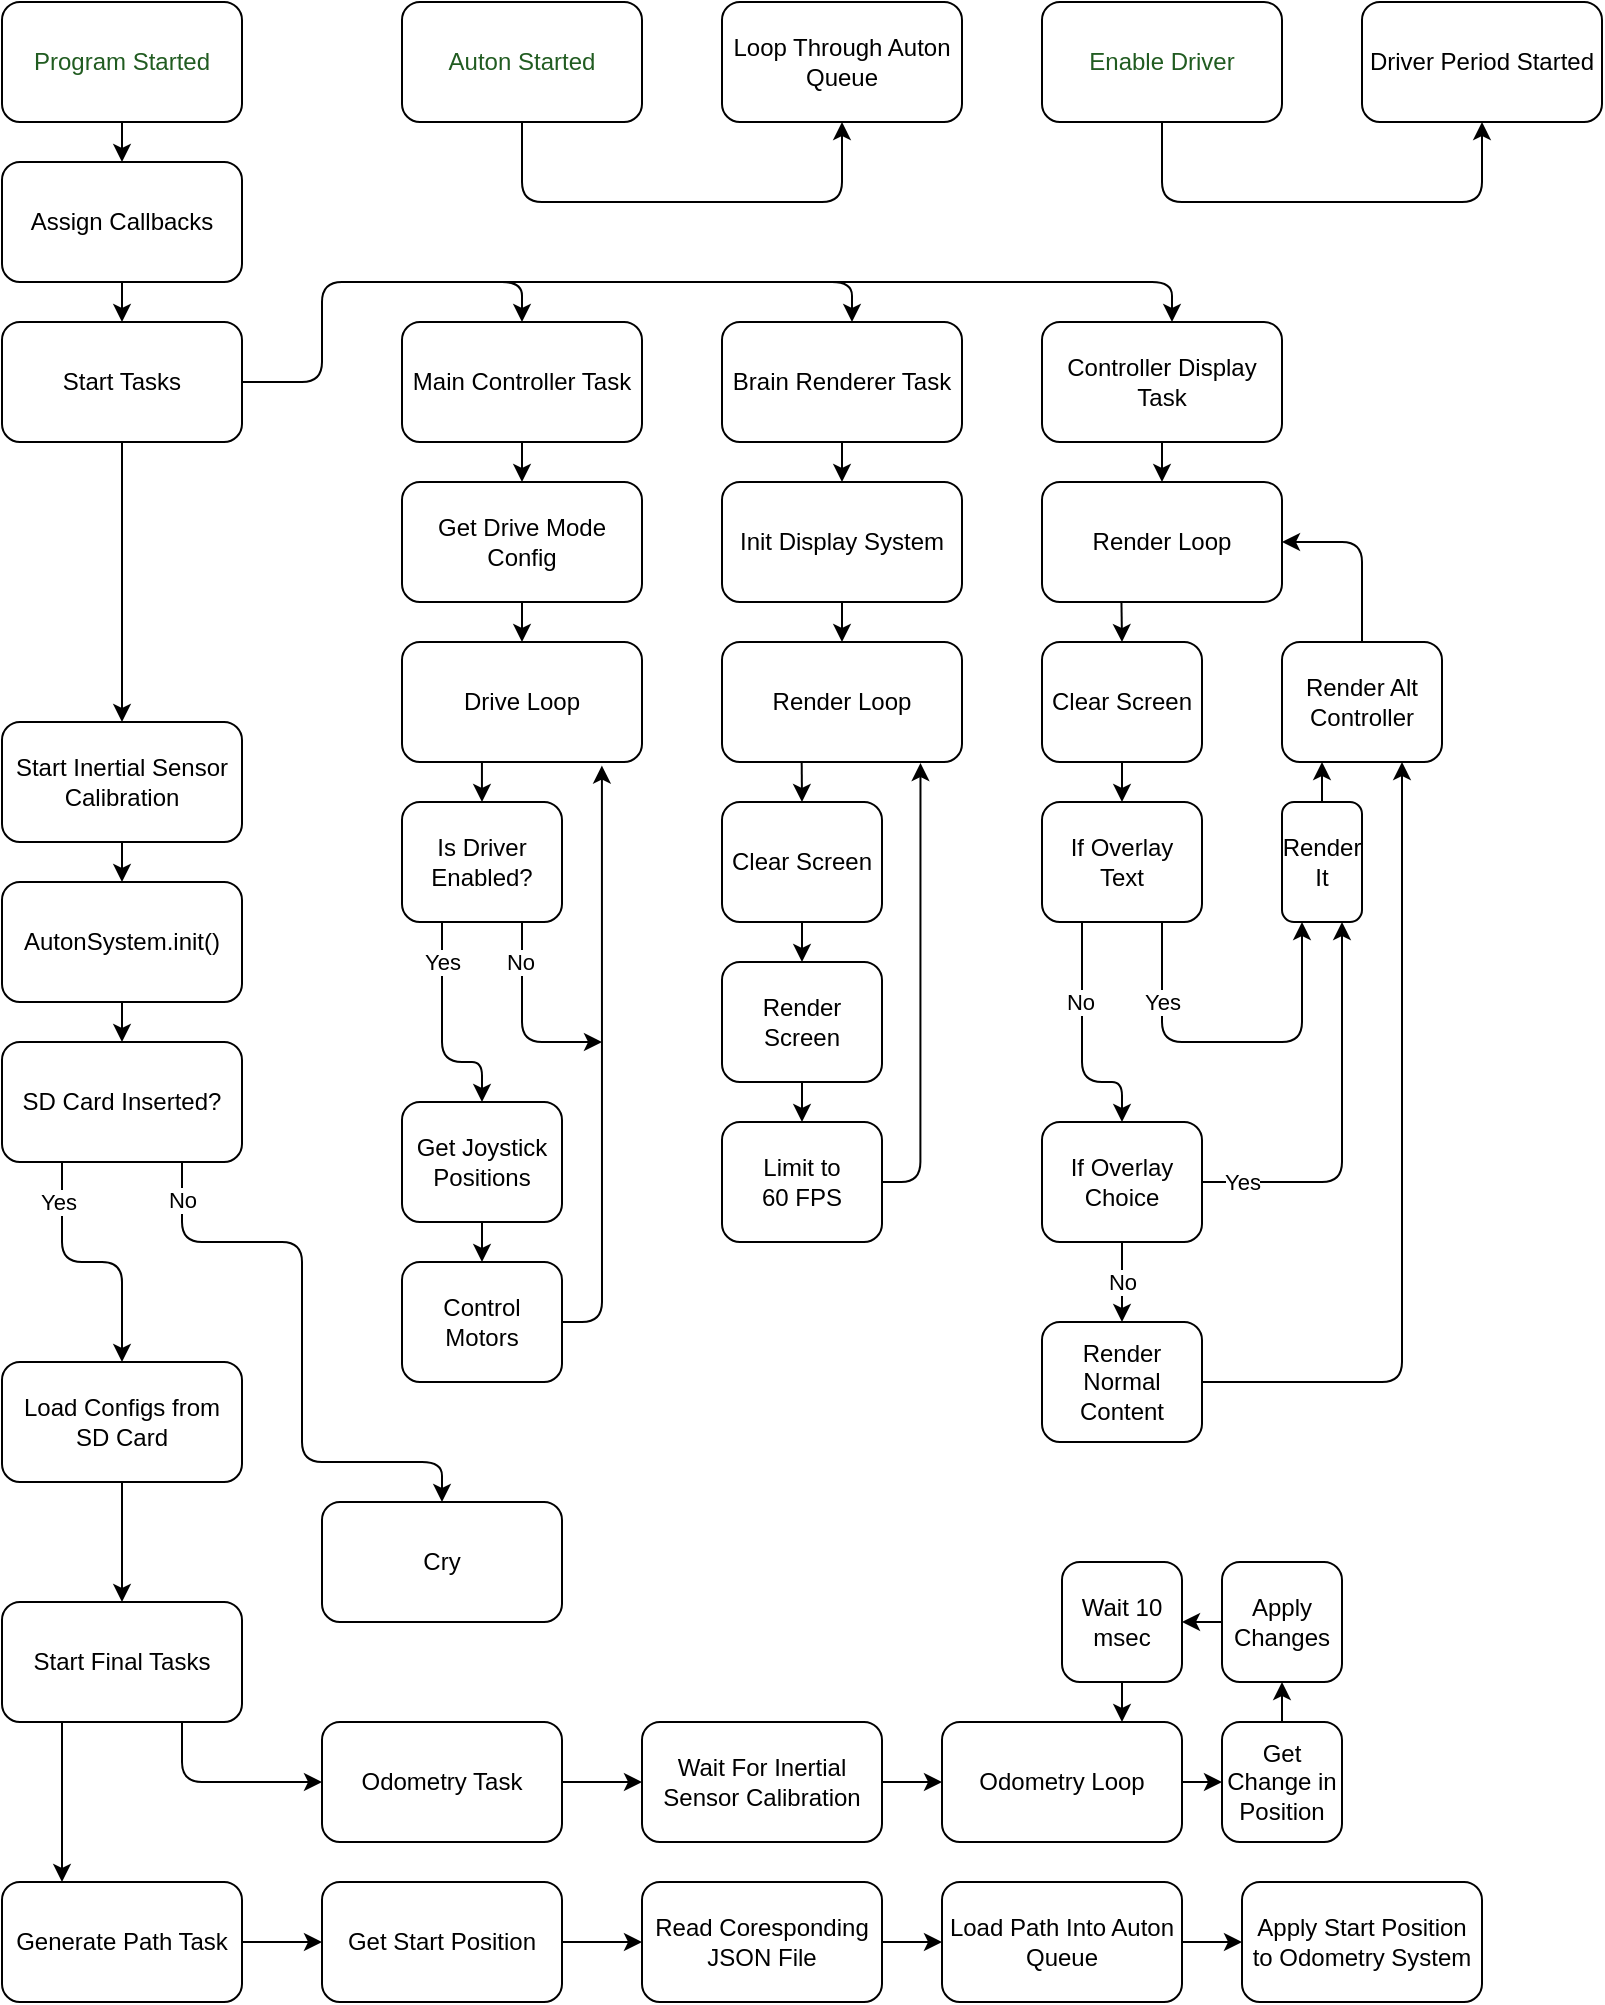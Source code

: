<mxfile>
    <diagram id="Dt5Ht3vQiHMMWiCdBkdx" name="Page-1">
        <mxGraphModel dx="925" dy="491" grid="1" gridSize="10" guides="1" tooltips="1" connect="1" arrows="1" fold="1" page="1" pageScale="1" pageWidth="850" pageHeight="1100" background="none" math="0" shadow="0">
            <root>
                <mxCell id="0"/>
                <mxCell id="1" parent="0"/>
                <mxCell id="18" style="edgeStyle=none;html=1;exitX=0.5;exitY=1;exitDx=0;exitDy=0;entryX=0.5;entryY=0;entryDx=0;entryDy=0;rounded=1;" edge="1" parent="1" source="2" target="7">
                    <mxGeometry relative="1" as="geometry"/>
                </mxCell>
                <mxCell id="2" value="Program Started" style="rounded=1;whiteSpace=wrap;html=1;fontColor=#215C21;" vertex="1" parent="1">
                    <mxGeometry x="40" y="40" width="120" height="60" as="geometry"/>
                </mxCell>
                <mxCell id="134" style="edgeStyle=orthogonalEdgeStyle;html=1;exitX=0.5;exitY=1;exitDx=0;exitDy=0;entryX=0.5;entryY=1;entryDx=0;entryDy=0;rounded=1;labelBorderColor=none;" edge="1" parent="1" source="3" target="129">
                    <mxGeometry relative="1" as="geometry">
                        <Array as="points">
                            <mxPoint x="300" y="140"/>
                            <mxPoint x="460" y="140"/>
                        </Array>
                    </mxGeometry>
                </mxCell>
                <mxCell id="3" value="Auton Started" style="rounded=1;whiteSpace=wrap;html=1;fontColor=#215C21;" vertex="1" parent="1">
                    <mxGeometry x="240" y="40" width="120" height="60" as="geometry"/>
                </mxCell>
                <mxCell id="4" value="Driver Period Started" style="rounded=1;whiteSpace=wrap;html=1;" vertex="1" parent="1">
                    <mxGeometry x="720" y="40" width="120" height="60" as="geometry"/>
                </mxCell>
                <mxCell id="30" value="" style="edgeStyle=none;html=1;rounded=1;" edge="1" parent="1" source="5" target="12">
                    <mxGeometry relative="1" as="geometry"/>
                </mxCell>
                <mxCell id="5" value="Start Inertial Sensor Calibration" style="rounded=1;whiteSpace=wrap;html=1;" vertex="1" parent="1">
                    <mxGeometry x="40" y="400" width="120" height="60" as="geometry"/>
                </mxCell>
                <mxCell id="19" style="edgeStyle=none;html=1;exitX=0.5;exitY=1;exitDx=0;exitDy=0;entryX=0.5;entryY=0;entryDx=0;entryDy=0;rounded=1;" edge="1" parent="1" source="7" target="8">
                    <mxGeometry relative="1" as="geometry"/>
                </mxCell>
                <mxCell id="7" value="Assign Callbacks" style="rounded=1;whiteSpace=wrap;html=1;" vertex="1" parent="1">
                    <mxGeometry x="40" y="120" width="120" height="60" as="geometry"/>
                </mxCell>
                <mxCell id="20" style="edgeStyle=none;html=1;exitX=0.5;exitY=1;exitDx=0;exitDy=0;entryX=0.5;entryY=0;entryDx=0;entryDy=0;rounded=1;" edge="1" parent="1" source="8" target="5">
                    <mxGeometry relative="1" as="geometry"/>
                </mxCell>
                <mxCell id="25" style="edgeStyle=orthogonalEdgeStyle;html=1;exitX=1;exitY=0.5;exitDx=0;exitDy=0;entryX=0.5;entryY=0;entryDx=0;entryDy=0;rounded=1;" edge="1" parent="1" source="8" target="9">
                    <mxGeometry relative="1" as="geometry">
                        <mxPoint x="260" y="150" as="targetPoint"/>
                        <Array as="points">
                            <mxPoint x="200" y="230"/>
                            <mxPoint x="200" y="180"/>
                            <mxPoint x="300" y="180"/>
                        </Array>
                    </mxGeometry>
                </mxCell>
                <mxCell id="8" value="Start Tasks" style="rounded=1;whiteSpace=wrap;html=1;" vertex="1" parent="1">
                    <mxGeometry x="40" y="200" width="120" height="60" as="geometry"/>
                </mxCell>
                <mxCell id="36" style="edgeStyle=none;html=1;exitX=0.5;exitY=1;exitDx=0;exitDy=0;entryX=0.5;entryY=0;entryDx=0;entryDy=0;rounded=1;" edge="1" parent="1" source="9" target="13">
                    <mxGeometry relative="1" as="geometry"/>
                </mxCell>
                <mxCell id="9" value="Main Controller Task" style="rounded=1;whiteSpace=wrap;html=1;" vertex="1" parent="1">
                    <mxGeometry x="240" y="200" width="120" height="60" as="geometry"/>
                </mxCell>
                <mxCell id="47" style="edgeStyle=orthogonalEdgeStyle;html=1;exitX=0.5;exitY=1;exitDx=0;exitDy=0;entryX=0.5;entryY=0;entryDx=0;entryDy=0;rounded=1;" edge="1" parent="1" source="10" target="43">
                    <mxGeometry relative="1" as="geometry"/>
                </mxCell>
                <mxCell id="10" value="Brain Renderer Task" style="rounded=1;whiteSpace=wrap;html=1;" vertex="1" parent="1">
                    <mxGeometry x="400" y="200" width="120" height="60" as="geometry"/>
                </mxCell>
                <mxCell id="138" style="edgeStyle=orthogonalEdgeStyle;html=1;exitX=0.5;exitY=1;exitDx=0;exitDy=0;entryX=0.5;entryY=0;entryDx=0;entryDy=0;rounded=1;" edge="1" parent="1" source="11" target="54">
                    <mxGeometry relative="1" as="geometry"/>
                </mxCell>
                <mxCell id="11" value="Controller Display Task" style="rounded=1;whiteSpace=wrap;html=1;" vertex="1" parent="1">
                    <mxGeometry x="560" y="200" width="120" height="60" as="geometry"/>
                </mxCell>
                <mxCell id="77" style="edgeStyle=orthogonalEdgeStyle;html=1;exitX=0.5;exitY=1;exitDx=0;exitDy=0;entryX=0.5;entryY=0;entryDx=0;entryDy=0;rounded=1;" edge="1" parent="1" source="12" target="76">
                    <mxGeometry relative="1" as="geometry"/>
                </mxCell>
                <mxCell id="12" value="AutonSystem.init()" style="rounded=1;whiteSpace=wrap;html=1;" vertex="1" parent="1">
                    <mxGeometry x="40" y="480" width="120" height="60" as="geometry"/>
                </mxCell>
                <mxCell id="37" style="edgeStyle=none;html=1;exitX=0.5;exitY=1;exitDx=0;exitDy=0;entryX=0.5;entryY=0;entryDx=0;entryDy=0;rounded=1;" edge="1" parent="1" source="13" target="14">
                    <mxGeometry relative="1" as="geometry"/>
                </mxCell>
                <mxCell id="13" value="Get Drive Mode Config" style="rounded=1;whiteSpace=wrap;html=1;" vertex="1" parent="1">
                    <mxGeometry x="240" y="280" width="120" height="60" as="geometry"/>
                </mxCell>
                <mxCell id="38" style="edgeStyle=none;html=1;exitX=0.333;exitY=0.992;exitDx=0;exitDy=0;entryX=0.5;entryY=0;entryDx=0;entryDy=0;exitPerimeter=0;rounded=1;" edge="1" parent="1" source="14" target="15">
                    <mxGeometry relative="1" as="geometry"/>
                </mxCell>
                <mxCell id="14" value="Drive Loop" style="rounded=1;whiteSpace=wrap;html=1;" vertex="1" parent="1">
                    <mxGeometry x="240" y="360" width="120" height="60" as="geometry"/>
                </mxCell>
                <mxCell id="39" value="Yes" style="edgeStyle=orthogonalEdgeStyle;html=1;exitX=0.25;exitY=1;exitDx=0;exitDy=0;entryX=0.5;entryY=0;entryDx=0;entryDy=0;rounded=1;" edge="1" parent="1" source="15" target="16">
                    <mxGeometry x="-0.636" relative="1" as="geometry">
                        <Array as="points">
                            <mxPoint x="260" y="570"/>
                            <mxPoint x="280" y="570"/>
                        </Array>
                        <mxPoint as="offset"/>
                    </mxGeometry>
                </mxCell>
                <mxCell id="85" style="edgeStyle=orthogonalEdgeStyle;html=1;exitX=0.75;exitY=1;exitDx=0;exitDy=0;rounded=1;" edge="1" parent="1" source="15">
                    <mxGeometry relative="1" as="geometry">
                        <mxPoint x="340" y="560" as="targetPoint"/>
                        <Array as="points">
                            <mxPoint x="300" y="560"/>
                        </Array>
                    </mxGeometry>
                </mxCell>
                <mxCell id="86" value="No" style="edgeLabel;html=1;align=center;verticalAlign=middle;resizable=0;points=[];rounded=1;" vertex="1" connectable="0" parent="85">
                    <mxGeometry x="-0.596" y="-1" relative="1" as="geometry">
                        <mxPoint as="offset"/>
                    </mxGeometry>
                </mxCell>
                <mxCell id="15" value="Is Driver Enabled?" style="rounded=1;whiteSpace=wrap;html=1;" vertex="1" parent="1">
                    <mxGeometry x="240" y="440" width="80" height="60" as="geometry"/>
                </mxCell>
                <mxCell id="40" style="edgeStyle=orthogonalEdgeStyle;html=1;exitX=0.5;exitY=1;exitDx=0;exitDy=0;entryX=0.5;entryY=0;entryDx=0;entryDy=0;rounded=1;" edge="1" parent="1" source="16" target="17">
                    <mxGeometry relative="1" as="geometry"/>
                </mxCell>
                <mxCell id="16" value="Get Joystick Positions" style="rounded=1;whiteSpace=wrap;html=1;" vertex="1" parent="1">
                    <mxGeometry x="240" y="590" width="80" height="60" as="geometry"/>
                </mxCell>
                <mxCell id="41" style="edgeStyle=orthogonalEdgeStyle;html=1;exitX=1;exitY=0.5;exitDx=0;exitDy=0;entryX=0.833;entryY=1.03;entryDx=0;entryDy=0;entryPerimeter=0;rounded=1;" edge="1" parent="1" source="17" target="14">
                    <mxGeometry relative="1" as="geometry"/>
                </mxCell>
                <mxCell id="17" value="Control Motors" style="rounded=1;whiteSpace=wrap;html=1;" vertex="1" parent="1">
                    <mxGeometry x="240" y="670" width="80" height="60" as="geometry"/>
                </mxCell>
                <mxCell id="28" style="edgeStyle=orthogonalEdgeStyle;html=1;entryX=0.5;entryY=0;entryDx=0;entryDy=0;rounded=1;" edge="1" parent="1">
                    <mxGeometry relative="1" as="geometry">
                        <mxPoint x="465" y="200" as="targetPoint"/>
                        <mxPoint x="290" y="180" as="sourcePoint"/>
                        <Array as="points">
                            <mxPoint x="465" y="180"/>
                        </Array>
                    </mxGeometry>
                </mxCell>
                <mxCell id="29" style="edgeStyle=orthogonalEdgeStyle;html=1;entryX=0.5;entryY=0;entryDx=0;entryDy=0;rounded=1;" edge="1" parent="1">
                    <mxGeometry relative="1" as="geometry">
                        <mxPoint x="625" y="200" as="targetPoint"/>
                        <mxPoint x="450" y="180" as="sourcePoint"/>
                        <Array as="points">
                            <mxPoint x="625" y="180"/>
                        </Array>
                    </mxGeometry>
                </mxCell>
                <mxCell id="48" style="edgeStyle=orthogonalEdgeStyle;html=1;exitX=0.5;exitY=1;exitDx=0;exitDy=0;entryX=0.5;entryY=0;entryDx=0;entryDy=0;rounded=1;" edge="1" parent="1" source="43" target="46">
                    <mxGeometry relative="1" as="geometry"/>
                </mxCell>
                <mxCell id="43" value="Init Display System" style="rounded=1;whiteSpace=wrap;html=1;" vertex="1" parent="1">
                    <mxGeometry x="400" y="280" width="120" height="60" as="geometry"/>
                </mxCell>
                <mxCell id="52" style="edgeStyle=none;html=1;exitX=0.5;exitY=1;exitDx=0;exitDy=0;entryX=0.5;entryY=0;entryDx=0;entryDy=0;rounded=1;" edge="1" parent="1" source="44" target="45">
                    <mxGeometry relative="1" as="geometry"/>
                </mxCell>
                <mxCell id="44" value="Render Screen" style="rounded=1;whiteSpace=wrap;html=1;" vertex="1" parent="1">
                    <mxGeometry x="400" y="520" width="80" height="60" as="geometry"/>
                </mxCell>
                <mxCell id="53" style="edgeStyle=orthogonalEdgeStyle;html=1;exitX=1;exitY=0.5;exitDx=0;exitDy=0;entryX=0.827;entryY=1.009;entryDx=0;entryDy=0;entryPerimeter=0;rounded=1;" edge="1" parent="1" source="45" target="46">
                    <mxGeometry relative="1" as="geometry"/>
                </mxCell>
                <mxCell id="45" value="Limit to &lt;br&gt;60 FPS" style="rounded=1;whiteSpace=wrap;html=1;" vertex="1" parent="1">
                    <mxGeometry x="400" y="600" width="80" height="60" as="geometry"/>
                </mxCell>
                <mxCell id="58" style="edgeStyle=none;html=1;exitX=0.332;exitY=0.986;exitDx=0;exitDy=0;entryX=0.5;entryY=0;entryDx=0;entryDy=0;exitPerimeter=0;rounded=1;" edge="1" parent="1" source="46" target="55">
                    <mxGeometry relative="1" as="geometry"/>
                </mxCell>
                <mxCell id="46" value="Render Loop" style="rounded=1;whiteSpace=wrap;html=1;" vertex="1" parent="1">
                    <mxGeometry x="400" y="360" width="120" height="60" as="geometry"/>
                </mxCell>
                <mxCell id="60" style="edgeStyle=none;html=1;entryX=0.5;entryY=0;entryDx=0;entryDy=0;exitX=0.331;exitY=0.992;exitDx=0;exitDy=0;exitPerimeter=0;rounded=1;" edge="1" parent="1" source="54" target="59">
                    <mxGeometry relative="1" as="geometry"/>
                </mxCell>
                <mxCell id="54" value="Render Loop" style="rounded=1;whiteSpace=wrap;html=1;" vertex="1" parent="1">
                    <mxGeometry x="560" y="280" width="120" height="60" as="geometry"/>
                </mxCell>
                <mxCell id="57" style="edgeStyle=none;html=1;exitX=0.5;exitY=1;exitDx=0;exitDy=0;entryX=0.5;entryY=0;entryDx=0;entryDy=0;rounded=1;" edge="1" parent="1" source="55" target="44">
                    <mxGeometry relative="1" as="geometry"/>
                </mxCell>
                <mxCell id="55" value="Clear Screen" style="rounded=1;whiteSpace=wrap;html=1;" vertex="1" parent="1">
                    <mxGeometry x="400" y="440" width="80" height="60" as="geometry"/>
                </mxCell>
                <mxCell id="66" style="edgeStyle=none;html=1;exitX=0.5;exitY=1;exitDx=0;exitDy=0;entryX=0.5;entryY=0;entryDx=0;entryDy=0;rounded=1;" edge="1" parent="1" source="59" target="61">
                    <mxGeometry relative="1" as="geometry"/>
                </mxCell>
                <mxCell id="59" value="Clear Screen" style="rounded=1;whiteSpace=wrap;html=1;" vertex="1" parent="1">
                    <mxGeometry x="560" y="360" width="80" height="60" as="geometry"/>
                </mxCell>
                <mxCell id="93" style="edgeStyle=orthogonalEdgeStyle;html=1;exitX=0.25;exitY=1;exitDx=0;exitDy=0;entryX=0.5;entryY=0;entryDx=0;entryDy=0;rounded=1;" edge="1" parent="1" source="61" target="64">
                    <mxGeometry relative="1" as="geometry">
                        <Array as="points">
                            <mxPoint x="580" y="580"/>
                            <mxPoint x="600" y="580"/>
                        </Array>
                    </mxGeometry>
                </mxCell>
                <mxCell id="95" value="No" style="edgeLabel;html=1;align=center;verticalAlign=middle;resizable=0;points=[];rounded=1;" vertex="1" connectable="0" parent="93">
                    <mxGeometry x="-0.339" y="-1" relative="1" as="geometry">
                        <mxPoint as="offset"/>
                    </mxGeometry>
                </mxCell>
                <mxCell id="94" style="edgeStyle=orthogonalEdgeStyle;html=1;exitX=0.75;exitY=1;exitDx=0;exitDy=0;entryX=0.25;entryY=1;entryDx=0;entryDy=0;rounded=1;" edge="1" parent="1" source="61" target="70">
                    <mxGeometry relative="1" as="geometry">
                        <mxPoint x="700" y="560" as="targetPoint"/>
                        <Array as="points">
                            <mxPoint x="620" y="560"/>
                            <mxPoint x="690" y="560"/>
                        </Array>
                    </mxGeometry>
                </mxCell>
                <mxCell id="96" value="Yes" style="edgeLabel;html=1;align=center;verticalAlign=middle;resizable=0;points=[];rounded=1;" vertex="1" connectable="0" parent="94">
                    <mxGeometry x="-0.433" relative="1" as="geometry">
                        <mxPoint y="-14" as="offset"/>
                    </mxGeometry>
                </mxCell>
                <mxCell id="61" value="If Overlay&lt;br&gt;Text" style="rounded=1;whiteSpace=wrap;html=1;" vertex="1" parent="1">
                    <mxGeometry x="560" y="440" width="80" height="60" as="geometry"/>
                </mxCell>
                <mxCell id="63" style="edgeStyle=orthogonalEdgeStyle;html=1;exitX=0.5;exitY=0;exitDx=0;exitDy=0;entryX=1;entryY=0.5;entryDx=0;entryDy=0;rounded=1;" edge="1" parent="1" source="62" target="54">
                    <mxGeometry relative="1" as="geometry"/>
                </mxCell>
                <mxCell id="62" value="Render Alt Controller" style="rounded=1;whiteSpace=wrap;html=1;" vertex="1" parent="1">
                    <mxGeometry x="680" y="360" width="80" height="60" as="geometry"/>
                </mxCell>
                <mxCell id="68" style="edgeStyle=none;html=1;exitX=0.5;exitY=1;exitDx=0;exitDy=0;entryX=0.5;entryY=0;entryDx=0;entryDy=0;rounded=1;" edge="1" parent="1" source="64" target="65">
                    <mxGeometry relative="1" as="geometry"/>
                </mxCell>
                <mxCell id="90" value="No" style="edgeLabel;html=1;align=center;verticalAlign=middle;resizable=0;points=[];rounded=1;" vertex="1" connectable="0" parent="68">
                    <mxGeometry x="-0.623" y="1" relative="1" as="geometry">
                        <mxPoint x="-1" y="12" as="offset"/>
                    </mxGeometry>
                </mxCell>
                <mxCell id="72" style="edgeStyle=orthogonalEdgeStyle;html=1;exitX=1;exitY=0.5;exitDx=0;exitDy=0;entryX=0.75;entryY=1;entryDx=0;entryDy=0;rounded=1;" edge="1" parent="1" source="64" target="70">
                    <mxGeometry relative="1" as="geometry"/>
                </mxCell>
                <mxCell id="91" value="Yes" style="edgeLabel;html=1;align=center;verticalAlign=middle;resizable=0;points=[];rounded=1;" vertex="1" connectable="0" parent="72">
                    <mxGeometry x="-0.804" y="-1" relative="1" as="geometry">
                        <mxPoint y="-1" as="offset"/>
                    </mxGeometry>
                </mxCell>
                <mxCell id="64" value="If Overlay Choice" style="rounded=1;whiteSpace=wrap;html=1;" vertex="1" parent="1">
                    <mxGeometry x="560" y="600" width="80" height="60" as="geometry"/>
                </mxCell>
                <mxCell id="73" style="edgeStyle=orthogonalEdgeStyle;html=1;exitX=1;exitY=0.5;exitDx=0;exitDy=0;entryX=0.75;entryY=1;entryDx=0;entryDy=0;rounded=1;" edge="1" parent="1" source="65" target="62">
                    <mxGeometry relative="1" as="geometry"/>
                </mxCell>
                <mxCell id="65" value="Render Normal Content" style="rounded=1;whiteSpace=wrap;html=1;" vertex="1" parent="1">
                    <mxGeometry x="560" y="700" width="80" height="60" as="geometry"/>
                </mxCell>
                <mxCell id="74" style="edgeStyle=orthogonalEdgeStyle;html=1;exitX=0.5;exitY=0;exitDx=0;exitDy=0;entryX=0.25;entryY=1;entryDx=0;entryDy=0;rounded=1;" edge="1" parent="1" source="70" target="62">
                    <mxGeometry relative="1" as="geometry"/>
                </mxCell>
                <mxCell id="70" value="Render It" style="rounded=1;whiteSpace=wrap;html=1;" vertex="1" parent="1">
                    <mxGeometry x="680" y="440" width="40" height="60" as="geometry"/>
                </mxCell>
                <mxCell id="97" style="edgeStyle=orthogonalEdgeStyle;html=1;exitX=0.25;exitY=1;exitDx=0;exitDy=0;entryX=0.5;entryY=0;entryDx=0;entryDy=0;rounded=1;" edge="1" parent="1" source="76" target="78">
                    <mxGeometry relative="1" as="geometry"/>
                </mxCell>
                <mxCell id="99" value="Yes" style="edgeLabel;html=1;align=center;verticalAlign=middle;resizable=0;points=[];rounded=1;" vertex="1" connectable="0" parent="97">
                    <mxGeometry x="-0.371" y="-2" relative="1" as="geometry">
                        <mxPoint y="-21" as="offset"/>
                    </mxGeometry>
                </mxCell>
                <mxCell id="98" style="edgeStyle=orthogonalEdgeStyle;html=1;exitX=0.75;exitY=1;exitDx=0;exitDy=0;entryX=0.5;entryY=0;entryDx=0;entryDy=0;rounded=1;" edge="1" parent="1" source="76" target="79">
                    <mxGeometry relative="1" as="geometry">
                        <Array as="points">
                            <mxPoint x="130" y="660"/>
                            <mxPoint x="190" y="660"/>
                            <mxPoint x="190" y="770"/>
                            <mxPoint x="260" y="770"/>
                        </Array>
                    </mxGeometry>
                </mxCell>
                <mxCell id="100" value="No" style="edgeLabel;html=1;align=center;verticalAlign=middle;resizable=0;points=[];rounded=1;" vertex="1" connectable="0" parent="98">
                    <mxGeometry x="-0.226" y="2" relative="1" as="geometry">
                        <mxPoint x="-62" y="-37" as="offset"/>
                    </mxGeometry>
                </mxCell>
                <mxCell id="76" value="SD Card Inserted?" style="rounded=1;whiteSpace=wrap;html=1;" vertex="1" parent="1">
                    <mxGeometry x="40" y="560" width="120" height="60" as="geometry"/>
                </mxCell>
                <mxCell id="102" style="edgeStyle=orthogonalEdgeStyle;html=1;exitX=0.5;exitY=1;exitDx=0;exitDy=0;entryX=0.5;entryY=0;entryDx=0;entryDy=0;rounded=1;" edge="1" parent="1" source="78" target="101">
                    <mxGeometry relative="1" as="geometry">
                        <Array as="points">
                            <mxPoint x="100" y="780"/>
                            <mxPoint x="100" y="780"/>
                        </Array>
                    </mxGeometry>
                </mxCell>
                <mxCell id="78" value="Load Configs from SD Card" style="rounded=1;whiteSpace=wrap;html=1;" vertex="1" parent="1">
                    <mxGeometry x="40" y="720" width="120" height="60" as="geometry"/>
                </mxCell>
                <mxCell id="79" value="Cry" style="rounded=1;whiteSpace=wrap;html=1;" vertex="1" parent="1">
                    <mxGeometry x="200" y="790" width="120" height="60" as="geometry"/>
                </mxCell>
                <mxCell id="144" style="edgeStyle=none;html=1;exitX=0.25;exitY=1;exitDx=0;exitDy=0;entryX=0.25;entryY=0;entryDx=0;entryDy=0;rounded=1;" edge="1" parent="1" source="101" target="106">
                    <mxGeometry relative="1" as="geometry"/>
                </mxCell>
                <mxCell id="147" style="html=1;exitX=0.75;exitY=1;exitDx=0;exitDy=0;entryX=0;entryY=0.5;entryDx=0;entryDy=0;edgeStyle=orthogonalEdgeStyle;rounded=1;" edge="1" parent="1" source="101" target="103">
                    <mxGeometry relative="1" as="geometry"/>
                </mxCell>
                <mxCell id="101" value="Start Final Tasks" style="rounded=1;whiteSpace=wrap;html=1;" vertex="1" parent="1">
                    <mxGeometry x="40" y="840" width="120" height="60" as="geometry"/>
                </mxCell>
                <mxCell id="148" style="edgeStyle=none;html=1;exitX=1;exitY=0.5;exitDx=0;exitDy=0;entryX=0;entryY=0.5;entryDx=0;entryDy=0;rounded=1;" edge="1" parent="1" source="103" target="108">
                    <mxGeometry relative="1" as="geometry"/>
                </mxCell>
                <mxCell id="103" value="Odometry Task" style="rounded=1;whiteSpace=wrap;html=1;" vertex="1" parent="1">
                    <mxGeometry x="200" y="900" width="120" height="60" as="geometry"/>
                </mxCell>
                <mxCell id="140" style="edgeStyle=none;html=1;exitX=1;exitY=0.5;exitDx=0;exitDy=0;entryX=0;entryY=0.5;entryDx=0;entryDy=0;rounded=1;" edge="1" parent="1" source="106" target="111">
                    <mxGeometry relative="1" as="geometry"/>
                </mxCell>
                <mxCell id="106" value="Generate Path Task" style="rounded=1;whiteSpace=wrap;html=1;" vertex="1" parent="1">
                    <mxGeometry x="40" y="980" width="120" height="60" as="geometry"/>
                </mxCell>
                <mxCell id="149" style="edgeStyle=none;html=1;exitX=1;exitY=0.5;exitDx=0;exitDy=0;entryX=0;entryY=0.5;entryDx=0;entryDy=0;rounded=1;" edge="1" parent="1" source="108" target="120">
                    <mxGeometry relative="1" as="geometry"/>
                </mxCell>
                <mxCell id="108" value="Wait For Inertial Sensor Calibration" style="rounded=1;whiteSpace=wrap;html=1;" vertex="1" parent="1">
                    <mxGeometry x="360" y="900" width="120" height="60" as="geometry"/>
                </mxCell>
                <mxCell id="141" style="edgeStyle=none;html=1;exitX=1;exitY=0.5;exitDx=0;exitDy=0;entryX=0;entryY=0.5;entryDx=0;entryDy=0;rounded=1;" edge="1" parent="1" source="111" target="114">
                    <mxGeometry relative="1" as="geometry"/>
                </mxCell>
                <mxCell id="111" value="Get Start Position" style="rounded=1;whiteSpace=wrap;html=1;" vertex="1" parent="1">
                    <mxGeometry x="200" y="980" width="120" height="60" as="geometry"/>
                </mxCell>
                <mxCell id="142" style="edgeStyle=none;html=1;exitX=1;exitY=0.5;exitDx=0;exitDy=0;entryX=0;entryY=0.5;entryDx=0;entryDy=0;rounded=1;" edge="1" parent="1" source="114" target="116">
                    <mxGeometry relative="1" as="geometry"/>
                </mxCell>
                <mxCell id="114" value="Read Coresponding JSON File" style="rounded=1;whiteSpace=wrap;html=1;" vertex="1" parent="1">
                    <mxGeometry x="360" y="980" width="120" height="60" as="geometry"/>
                </mxCell>
                <mxCell id="143" style="edgeStyle=none;html=1;exitX=1;exitY=0.5;exitDx=0;exitDy=0;entryX=0;entryY=0.5;entryDx=0;entryDy=0;rounded=1;" edge="1" parent="1" source="116" target="118">
                    <mxGeometry relative="1" as="geometry"/>
                </mxCell>
                <mxCell id="116" value="Load Path Into Auton Queue" style="rounded=1;whiteSpace=wrap;html=1;" vertex="1" parent="1">
                    <mxGeometry x="510" y="980" width="120" height="60" as="geometry"/>
                </mxCell>
                <mxCell id="118" value="Apply Start Position to Odometry System" style="rounded=1;whiteSpace=wrap;html=1;" vertex="1" parent="1">
                    <mxGeometry x="660" y="980" width="120" height="60" as="geometry"/>
                </mxCell>
                <mxCell id="150" style="edgeStyle=none;html=1;exitX=1;exitY=0.5;exitDx=0;exitDy=0;entryX=0;entryY=0.5;entryDx=0;entryDy=0;rounded=1;" edge="1" parent="1" source="120" target="122">
                    <mxGeometry relative="1" as="geometry"/>
                </mxCell>
                <mxCell id="120" value="Odometry Loop" style="rounded=1;whiteSpace=wrap;html=1;" vertex="1" parent="1">
                    <mxGeometry x="510" y="900" width="120" height="60" as="geometry"/>
                </mxCell>
                <mxCell id="151" style="edgeStyle=none;html=1;exitX=0.5;exitY=0;exitDx=0;exitDy=0;entryX=0.5;entryY=1;entryDx=0;entryDy=0;rounded=1;" edge="1" parent="1" source="122" target="124">
                    <mxGeometry relative="1" as="geometry"/>
                </mxCell>
                <mxCell id="122" value="Get Change in Position" style="rounded=1;whiteSpace=wrap;html=1;" vertex="1" parent="1">
                    <mxGeometry x="650" y="900" width="60" height="60" as="geometry"/>
                </mxCell>
                <mxCell id="152" style="edgeStyle=none;html=1;exitX=0;exitY=0.5;exitDx=0;exitDy=0;entryX=1;entryY=0.5;entryDx=0;entryDy=0;rounded=1;" edge="1" parent="1" source="124" target="126">
                    <mxGeometry relative="1" as="geometry"/>
                </mxCell>
                <mxCell id="124" value="Apply Changes" style="rounded=1;whiteSpace=wrap;html=1;" vertex="1" parent="1">
                    <mxGeometry x="650" y="820" width="60" height="60" as="geometry"/>
                </mxCell>
                <mxCell id="153" style="edgeStyle=none;html=1;exitX=0.5;exitY=1;exitDx=0;exitDy=0;entryX=0.75;entryY=0;entryDx=0;entryDy=0;rounded=1;" edge="1" parent="1" source="126" target="120">
                    <mxGeometry relative="1" as="geometry"/>
                </mxCell>
                <mxCell id="126" value="Wait 10 msec" style="rounded=1;whiteSpace=wrap;html=1;" vertex="1" parent="1">
                    <mxGeometry x="570" y="820" width="60" height="60" as="geometry"/>
                </mxCell>
                <mxCell id="129" value="Loop Through Auton Queue" style="rounded=1;whiteSpace=wrap;html=1;" vertex="1" parent="1">
                    <mxGeometry x="400" y="40" width="120" height="60" as="geometry"/>
                </mxCell>
                <mxCell id="135" style="edgeStyle=orthogonalEdgeStyle;html=1;exitX=0.5;exitY=1;exitDx=0;exitDy=0;entryX=0.5;entryY=1;entryDx=0;entryDy=0;rounded=1;" edge="1" parent="1" source="132" target="4">
                    <mxGeometry relative="1" as="geometry">
                        <Array as="points">
                            <mxPoint x="620" y="140"/>
                            <mxPoint x="780" y="140"/>
                        </Array>
                    </mxGeometry>
                </mxCell>
                <mxCell id="132" value="Enable Driver" style="rounded=1;whiteSpace=wrap;html=1;fontColor=#215C21;" vertex="1" parent="1">
                    <mxGeometry x="560" y="40" width="120" height="60" as="geometry"/>
                </mxCell>
            </root>
        </mxGraphModel>
    </diagram>
</mxfile>